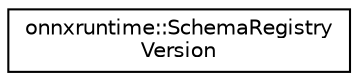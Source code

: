 digraph "Graphical Class Hierarchy"
{
  edge [fontname="Helvetica",fontsize="10",labelfontname="Helvetica",labelfontsize="10"];
  node [fontname="Helvetica",fontsize="10",shape=record];
  rankdir="LR";
  Node0 [label="onnxruntime::SchemaRegistry\lVersion",height=0.2,width=0.4,color="black", fillcolor="white", style="filled",URL="$structonnxruntime_1_1SchemaRegistryVersion.html"];
}
